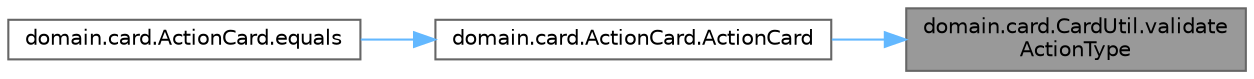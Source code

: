 digraph "domain.card.CardUtil.validateActionType"
{
 // LATEX_PDF_SIZE
  bgcolor="transparent";
  edge [fontname=Helvetica,fontsize=10,labelfontname=Helvetica,labelfontsize=10];
  node [fontname=Helvetica,fontsize=10,shape=box,height=0.2,width=0.4];
  rankdir="RL";
  Node1 [id="Node000001",label="domain.card.CardUtil.validate\lActionType",height=0.2,width=0.4,color="gray40", fillcolor="grey60", style="filled", fontcolor="black",tooltip=" "];
  Node1 -> Node2 [id="edge1_Node000001_Node000002",dir="back",color="steelblue1",style="solid",tooltip=" "];
  Node2 [id="Node000002",label="domain.card.ActionCard.ActionCard",height=0.2,width=0.4,color="grey40", fillcolor="white", style="filled",URL="$classdomain_1_1card_1_1_action_card.html#a86d8b67b2c955e9ed8d5b473324633ea",tooltip=" "];
  Node2 -> Node3 [id="edge2_Node000002_Node000003",dir="back",color="steelblue1",style="solid",tooltip=" "];
  Node3 [id="Node000003",label="domain.card.ActionCard.equals",height=0.2,width=0.4,color="grey40", fillcolor="white", style="filled",URL="$classdomain_1_1card_1_1_action_card.html#a8fe085234348d5b1f448b3c84fa25835",tooltip=" "];
}
